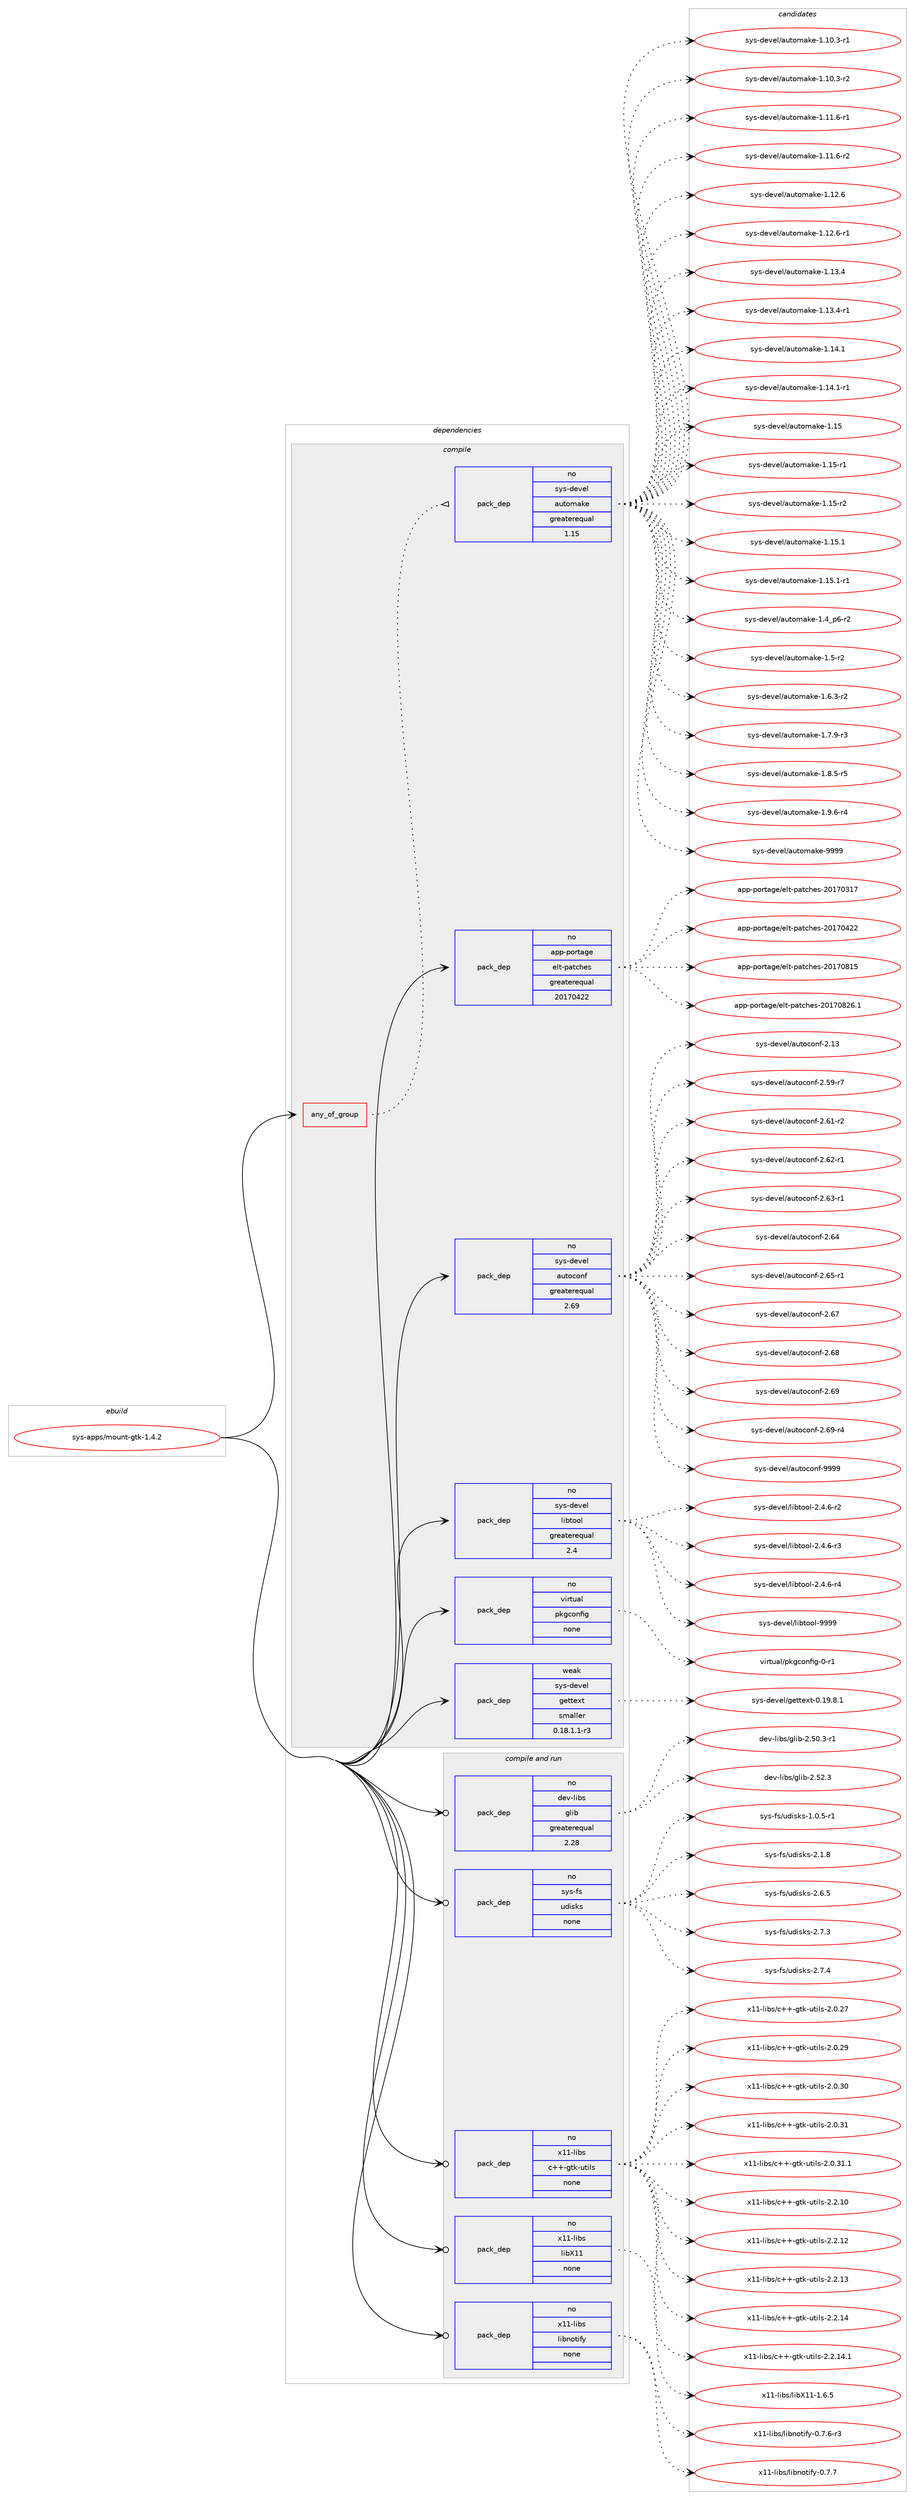 digraph prolog {

# *************
# Graph options
# *************

newrank=true;
concentrate=true;
compound=true;
graph [rankdir=LR,fontname=Helvetica,fontsize=10,ranksep=1.5];#, ranksep=2.5, nodesep=0.2];
edge  [arrowhead=vee];
node  [fontname=Helvetica,fontsize=10];

# **********
# The ebuild
# **********

subgraph cluster_leftcol {
color=gray;
rank=same;
label=<<i>ebuild</i>>;
id [label="sys-apps/mount-gtk-1.4.2", color=red, width=4, href="../sys-apps/mount-gtk-1.4.2.svg"];
}

# ****************
# The dependencies
# ****************

subgraph cluster_midcol {
color=gray;
label=<<i>dependencies</i>>;
subgraph cluster_compile {
fillcolor="#eeeeee";
style=filled;
label=<<i>compile</i>>;
subgraph any7861 {
dependency470559 [label=<<TABLE BORDER="0" CELLBORDER="1" CELLSPACING="0" CELLPADDING="4"><TR><TD CELLPADDING="10">any_of_group</TD></TR></TABLE>>, shape=none, color=red];subgraph pack349152 {
dependency470560 [label=<<TABLE BORDER="0" CELLBORDER="1" CELLSPACING="0" CELLPADDING="4" WIDTH="220"><TR><TD ROWSPAN="6" CELLPADDING="30">pack_dep</TD></TR><TR><TD WIDTH="110">no</TD></TR><TR><TD>sys-devel</TD></TR><TR><TD>automake</TD></TR><TR><TD>greaterequal</TD></TR><TR><TD>1.15</TD></TR></TABLE>>, shape=none, color=blue];
}
dependency470559:e -> dependency470560:w [weight=20,style="dotted",arrowhead="oinv"];
}
id:e -> dependency470559:w [weight=20,style="solid",arrowhead="vee"];
subgraph pack349153 {
dependency470561 [label=<<TABLE BORDER="0" CELLBORDER="1" CELLSPACING="0" CELLPADDING="4" WIDTH="220"><TR><TD ROWSPAN="6" CELLPADDING="30">pack_dep</TD></TR><TR><TD WIDTH="110">no</TD></TR><TR><TD>app-portage</TD></TR><TR><TD>elt-patches</TD></TR><TR><TD>greaterequal</TD></TR><TR><TD>20170422</TD></TR></TABLE>>, shape=none, color=blue];
}
id:e -> dependency470561:w [weight=20,style="solid",arrowhead="vee"];
subgraph pack349154 {
dependency470562 [label=<<TABLE BORDER="0" CELLBORDER="1" CELLSPACING="0" CELLPADDING="4" WIDTH="220"><TR><TD ROWSPAN="6" CELLPADDING="30">pack_dep</TD></TR><TR><TD WIDTH="110">no</TD></TR><TR><TD>sys-devel</TD></TR><TR><TD>autoconf</TD></TR><TR><TD>greaterequal</TD></TR><TR><TD>2.69</TD></TR></TABLE>>, shape=none, color=blue];
}
id:e -> dependency470562:w [weight=20,style="solid",arrowhead="vee"];
subgraph pack349155 {
dependency470563 [label=<<TABLE BORDER="0" CELLBORDER="1" CELLSPACING="0" CELLPADDING="4" WIDTH="220"><TR><TD ROWSPAN="6" CELLPADDING="30">pack_dep</TD></TR><TR><TD WIDTH="110">no</TD></TR><TR><TD>sys-devel</TD></TR><TR><TD>libtool</TD></TR><TR><TD>greaterequal</TD></TR><TR><TD>2.4</TD></TR></TABLE>>, shape=none, color=blue];
}
id:e -> dependency470563:w [weight=20,style="solid",arrowhead="vee"];
subgraph pack349156 {
dependency470564 [label=<<TABLE BORDER="0" CELLBORDER="1" CELLSPACING="0" CELLPADDING="4" WIDTH="220"><TR><TD ROWSPAN="6" CELLPADDING="30">pack_dep</TD></TR><TR><TD WIDTH="110">no</TD></TR><TR><TD>virtual</TD></TR><TR><TD>pkgconfig</TD></TR><TR><TD>none</TD></TR><TR><TD></TD></TR></TABLE>>, shape=none, color=blue];
}
id:e -> dependency470564:w [weight=20,style="solid",arrowhead="vee"];
subgraph pack349157 {
dependency470565 [label=<<TABLE BORDER="0" CELLBORDER="1" CELLSPACING="0" CELLPADDING="4" WIDTH="220"><TR><TD ROWSPAN="6" CELLPADDING="30">pack_dep</TD></TR><TR><TD WIDTH="110">weak</TD></TR><TR><TD>sys-devel</TD></TR><TR><TD>gettext</TD></TR><TR><TD>smaller</TD></TR><TR><TD>0.18.1.1-r3</TD></TR></TABLE>>, shape=none, color=blue];
}
id:e -> dependency470565:w [weight=20,style="solid",arrowhead="vee"];
}
subgraph cluster_compileandrun {
fillcolor="#eeeeee";
style=filled;
label=<<i>compile and run</i>>;
subgraph pack349158 {
dependency470566 [label=<<TABLE BORDER="0" CELLBORDER="1" CELLSPACING="0" CELLPADDING="4" WIDTH="220"><TR><TD ROWSPAN="6" CELLPADDING="30">pack_dep</TD></TR><TR><TD WIDTH="110">no</TD></TR><TR><TD>dev-libs</TD></TR><TR><TD>glib</TD></TR><TR><TD>greaterequal</TD></TR><TR><TD>2.28</TD></TR></TABLE>>, shape=none, color=blue];
}
id:e -> dependency470566:w [weight=20,style="solid",arrowhead="odotvee"];
subgraph pack349159 {
dependency470567 [label=<<TABLE BORDER="0" CELLBORDER="1" CELLSPACING="0" CELLPADDING="4" WIDTH="220"><TR><TD ROWSPAN="6" CELLPADDING="30">pack_dep</TD></TR><TR><TD WIDTH="110">no</TD></TR><TR><TD>sys-fs</TD></TR><TR><TD>udisks</TD></TR><TR><TD>none</TD></TR><TR><TD></TD></TR></TABLE>>, shape=none, color=blue];
}
id:e -> dependency470567:w [weight=20,style="solid",arrowhead="odotvee"];
subgraph pack349160 {
dependency470568 [label=<<TABLE BORDER="0" CELLBORDER="1" CELLSPACING="0" CELLPADDING="4" WIDTH="220"><TR><TD ROWSPAN="6" CELLPADDING="30">pack_dep</TD></TR><TR><TD WIDTH="110">no</TD></TR><TR><TD>x11-libs</TD></TR><TR><TD>c++-gtk-utils</TD></TR><TR><TD>none</TD></TR><TR><TD></TD></TR></TABLE>>, shape=none, color=blue];
}
id:e -> dependency470568:w [weight=20,style="solid",arrowhead="odotvee"];
subgraph pack349161 {
dependency470569 [label=<<TABLE BORDER="0" CELLBORDER="1" CELLSPACING="0" CELLPADDING="4" WIDTH="220"><TR><TD ROWSPAN="6" CELLPADDING="30">pack_dep</TD></TR><TR><TD WIDTH="110">no</TD></TR><TR><TD>x11-libs</TD></TR><TR><TD>libX11</TD></TR><TR><TD>none</TD></TR><TR><TD></TD></TR></TABLE>>, shape=none, color=blue];
}
id:e -> dependency470569:w [weight=20,style="solid",arrowhead="odotvee"];
subgraph pack349162 {
dependency470570 [label=<<TABLE BORDER="0" CELLBORDER="1" CELLSPACING="0" CELLPADDING="4" WIDTH="220"><TR><TD ROWSPAN="6" CELLPADDING="30">pack_dep</TD></TR><TR><TD WIDTH="110">no</TD></TR><TR><TD>x11-libs</TD></TR><TR><TD>libnotify</TD></TR><TR><TD>none</TD></TR><TR><TD></TD></TR></TABLE>>, shape=none, color=blue];
}
id:e -> dependency470570:w [weight=20,style="solid",arrowhead="odotvee"];
}
subgraph cluster_run {
fillcolor="#eeeeee";
style=filled;
label=<<i>run</i>>;
}
}

# **************
# The candidates
# **************

subgraph cluster_choices {
rank=same;
color=gray;
label=<<i>candidates</i>>;

subgraph choice349152 {
color=black;
nodesep=1;
choice11512111545100101118101108479711711611110997107101454946494846514511449 [label="sys-devel/automake-1.10.3-r1", color=red, width=4,href="../sys-devel/automake-1.10.3-r1.svg"];
choice11512111545100101118101108479711711611110997107101454946494846514511450 [label="sys-devel/automake-1.10.3-r2", color=red, width=4,href="../sys-devel/automake-1.10.3-r2.svg"];
choice11512111545100101118101108479711711611110997107101454946494946544511449 [label="sys-devel/automake-1.11.6-r1", color=red, width=4,href="../sys-devel/automake-1.11.6-r1.svg"];
choice11512111545100101118101108479711711611110997107101454946494946544511450 [label="sys-devel/automake-1.11.6-r2", color=red, width=4,href="../sys-devel/automake-1.11.6-r2.svg"];
choice1151211154510010111810110847971171161111099710710145494649504654 [label="sys-devel/automake-1.12.6", color=red, width=4,href="../sys-devel/automake-1.12.6.svg"];
choice11512111545100101118101108479711711611110997107101454946495046544511449 [label="sys-devel/automake-1.12.6-r1", color=red, width=4,href="../sys-devel/automake-1.12.6-r1.svg"];
choice1151211154510010111810110847971171161111099710710145494649514652 [label="sys-devel/automake-1.13.4", color=red, width=4,href="../sys-devel/automake-1.13.4.svg"];
choice11512111545100101118101108479711711611110997107101454946495146524511449 [label="sys-devel/automake-1.13.4-r1", color=red, width=4,href="../sys-devel/automake-1.13.4-r1.svg"];
choice1151211154510010111810110847971171161111099710710145494649524649 [label="sys-devel/automake-1.14.1", color=red, width=4,href="../sys-devel/automake-1.14.1.svg"];
choice11512111545100101118101108479711711611110997107101454946495246494511449 [label="sys-devel/automake-1.14.1-r1", color=red, width=4,href="../sys-devel/automake-1.14.1-r1.svg"];
choice115121115451001011181011084797117116111109971071014549464953 [label="sys-devel/automake-1.15", color=red, width=4,href="../sys-devel/automake-1.15.svg"];
choice1151211154510010111810110847971171161111099710710145494649534511449 [label="sys-devel/automake-1.15-r1", color=red, width=4,href="../sys-devel/automake-1.15-r1.svg"];
choice1151211154510010111810110847971171161111099710710145494649534511450 [label="sys-devel/automake-1.15-r2", color=red, width=4,href="../sys-devel/automake-1.15-r2.svg"];
choice1151211154510010111810110847971171161111099710710145494649534649 [label="sys-devel/automake-1.15.1", color=red, width=4,href="../sys-devel/automake-1.15.1.svg"];
choice11512111545100101118101108479711711611110997107101454946495346494511449 [label="sys-devel/automake-1.15.1-r1", color=red, width=4,href="../sys-devel/automake-1.15.1-r1.svg"];
choice115121115451001011181011084797117116111109971071014549465295112544511450 [label="sys-devel/automake-1.4_p6-r2", color=red, width=4,href="../sys-devel/automake-1.4_p6-r2.svg"];
choice11512111545100101118101108479711711611110997107101454946534511450 [label="sys-devel/automake-1.5-r2", color=red, width=4,href="../sys-devel/automake-1.5-r2.svg"];
choice115121115451001011181011084797117116111109971071014549465446514511450 [label="sys-devel/automake-1.6.3-r2", color=red, width=4,href="../sys-devel/automake-1.6.3-r2.svg"];
choice115121115451001011181011084797117116111109971071014549465546574511451 [label="sys-devel/automake-1.7.9-r3", color=red, width=4,href="../sys-devel/automake-1.7.9-r3.svg"];
choice115121115451001011181011084797117116111109971071014549465646534511453 [label="sys-devel/automake-1.8.5-r5", color=red, width=4,href="../sys-devel/automake-1.8.5-r5.svg"];
choice115121115451001011181011084797117116111109971071014549465746544511452 [label="sys-devel/automake-1.9.6-r4", color=red, width=4,href="../sys-devel/automake-1.9.6-r4.svg"];
choice115121115451001011181011084797117116111109971071014557575757 [label="sys-devel/automake-9999", color=red, width=4,href="../sys-devel/automake-9999.svg"];
dependency470560:e -> choice11512111545100101118101108479711711611110997107101454946494846514511449:w [style=dotted,weight="100"];
dependency470560:e -> choice11512111545100101118101108479711711611110997107101454946494846514511450:w [style=dotted,weight="100"];
dependency470560:e -> choice11512111545100101118101108479711711611110997107101454946494946544511449:w [style=dotted,weight="100"];
dependency470560:e -> choice11512111545100101118101108479711711611110997107101454946494946544511450:w [style=dotted,weight="100"];
dependency470560:e -> choice1151211154510010111810110847971171161111099710710145494649504654:w [style=dotted,weight="100"];
dependency470560:e -> choice11512111545100101118101108479711711611110997107101454946495046544511449:w [style=dotted,weight="100"];
dependency470560:e -> choice1151211154510010111810110847971171161111099710710145494649514652:w [style=dotted,weight="100"];
dependency470560:e -> choice11512111545100101118101108479711711611110997107101454946495146524511449:w [style=dotted,weight="100"];
dependency470560:e -> choice1151211154510010111810110847971171161111099710710145494649524649:w [style=dotted,weight="100"];
dependency470560:e -> choice11512111545100101118101108479711711611110997107101454946495246494511449:w [style=dotted,weight="100"];
dependency470560:e -> choice115121115451001011181011084797117116111109971071014549464953:w [style=dotted,weight="100"];
dependency470560:e -> choice1151211154510010111810110847971171161111099710710145494649534511449:w [style=dotted,weight="100"];
dependency470560:e -> choice1151211154510010111810110847971171161111099710710145494649534511450:w [style=dotted,weight="100"];
dependency470560:e -> choice1151211154510010111810110847971171161111099710710145494649534649:w [style=dotted,weight="100"];
dependency470560:e -> choice11512111545100101118101108479711711611110997107101454946495346494511449:w [style=dotted,weight="100"];
dependency470560:e -> choice115121115451001011181011084797117116111109971071014549465295112544511450:w [style=dotted,weight="100"];
dependency470560:e -> choice11512111545100101118101108479711711611110997107101454946534511450:w [style=dotted,weight="100"];
dependency470560:e -> choice115121115451001011181011084797117116111109971071014549465446514511450:w [style=dotted,weight="100"];
dependency470560:e -> choice115121115451001011181011084797117116111109971071014549465546574511451:w [style=dotted,weight="100"];
dependency470560:e -> choice115121115451001011181011084797117116111109971071014549465646534511453:w [style=dotted,weight="100"];
dependency470560:e -> choice115121115451001011181011084797117116111109971071014549465746544511452:w [style=dotted,weight="100"];
dependency470560:e -> choice115121115451001011181011084797117116111109971071014557575757:w [style=dotted,weight="100"];
}
subgraph choice349153 {
color=black;
nodesep=1;
choice97112112451121111141169710310147101108116451129711699104101115455048495548514955 [label="app-portage/elt-patches-20170317", color=red, width=4,href="../app-portage/elt-patches-20170317.svg"];
choice97112112451121111141169710310147101108116451129711699104101115455048495548525050 [label="app-portage/elt-patches-20170422", color=red, width=4,href="../app-portage/elt-patches-20170422.svg"];
choice97112112451121111141169710310147101108116451129711699104101115455048495548564953 [label="app-portage/elt-patches-20170815", color=red, width=4,href="../app-portage/elt-patches-20170815.svg"];
choice971121124511211111411697103101471011081164511297116991041011154550484955485650544649 [label="app-portage/elt-patches-20170826.1", color=red, width=4,href="../app-portage/elt-patches-20170826.1.svg"];
dependency470561:e -> choice97112112451121111141169710310147101108116451129711699104101115455048495548514955:w [style=dotted,weight="100"];
dependency470561:e -> choice97112112451121111141169710310147101108116451129711699104101115455048495548525050:w [style=dotted,weight="100"];
dependency470561:e -> choice97112112451121111141169710310147101108116451129711699104101115455048495548564953:w [style=dotted,weight="100"];
dependency470561:e -> choice971121124511211111411697103101471011081164511297116991041011154550484955485650544649:w [style=dotted,weight="100"];
}
subgraph choice349154 {
color=black;
nodesep=1;
choice115121115451001011181011084797117116111991111101024550464951 [label="sys-devel/autoconf-2.13", color=red, width=4,href="../sys-devel/autoconf-2.13.svg"];
choice1151211154510010111810110847971171161119911111010245504653574511455 [label="sys-devel/autoconf-2.59-r7", color=red, width=4,href="../sys-devel/autoconf-2.59-r7.svg"];
choice1151211154510010111810110847971171161119911111010245504654494511450 [label="sys-devel/autoconf-2.61-r2", color=red, width=4,href="../sys-devel/autoconf-2.61-r2.svg"];
choice1151211154510010111810110847971171161119911111010245504654504511449 [label="sys-devel/autoconf-2.62-r1", color=red, width=4,href="../sys-devel/autoconf-2.62-r1.svg"];
choice1151211154510010111810110847971171161119911111010245504654514511449 [label="sys-devel/autoconf-2.63-r1", color=red, width=4,href="../sys-devel/autoconf-2.63-r1.svg"];
choice115121115451001011181011084797117116111991111101024550465452 [label="sys-devel/autoconf-2.64", color=red, width=4,href="../sys-devel/autoconf-2.64.svg"];
choice1151211154510010111810110847971171161119911111010245504654534511449 [label="sys-devel/autoconf-2.65-r1", color=red, width=4,href="../sys-devel/autoconf-2.65-r1.svg"];
choice115121115451001011181011084797117116111991111101024550465455 [label="sys-devel/autoconf-2.67", color=red, width=4,href="../sys-devel/autoconf-2.67.svg"];
choice115121115451001011181011084797117116111991111101024550465456 [label="sys-devel/autoconf-2.68", color=red, width=4,href="../sys-devel/autoconf-2.68.svg"];
choice115121115451001011181011084797117116111991111101024550465457 [label="sys-devel/autoconf-2.69", color=red, width=4,href="../sys-devel/autoconf-2.69.svg"];
choice1151211154510010111810110847971171161119911111010245504654574511452 [label="sys-devel/autoconf-2.69-r4", color=red, width=4,href="../sys-devel/autoconf-2.69-r4.svg"];
choice115121115451001011181011084797117116111991111101024557575757 [label="sys-devel/autoconf-9999", color=red, width=4,href="../sys-devel/autoconf-9999.svg"];
dependency470562:e -> choice115121115451001011181011084797117116111991111101024550464951:w [style=dotted,weight="100"];
dependency470562:e -> choice1151211154510010111810110847971171161119911111010245504653574511455:w [style=dotted,weight="100"];
dependency470562:e -> choice1151211154510010111810110847971171161119911111010245504654494511450:w [style=dotted,weight="100"];
dependency470562:e -> choice1151211154510010111810110847971171161119911111010245504654504511449:w [style=dotted,weight="100"];
dependency470562:e -> choice1151211154510010111810110847971171161119911111010245504654514511449:w [style=dotted,weight="100"];
dependency470562:e -> choice115121115451001011181011084797117116111991111101024550465452:w [style=dotted,weight="100"];
dependency470562:e -> choice1151211154510010111810110847971171161119911111010245504654534511449:w [style=dotted,weight="100"];
dependency470562:e -> choice115121115451001011181011084797117116111991111101024550465455:w [style=dotted,weight="100"];
dependency470562:e -> choice115121115451001011181011084797117116111991111101024550465456:w [style=dotted,weight="100"];
dependency470562:e -> choice115121115451001011181011084797117116111991111101024550465457:w [style=dotted,weight="100"];
dependency470562:e -> choice1151211154510010111810110847971171161119911111010245504654574511452:w [style=dotted,weight="100"];
dependency470562:e -> choice115121115451001011181011084797117116111991111101024557575757:w [style=dotted,weight="100"];
}
subgraph choice349155 {
color=black;
nodesep=1;
choice1151211154510010111810110847108105981161111111084550465246544511450 [label="sys-devel/libtool-2.4.6-r2", color=red, width=4,href="../sys-devel/libtool-2.4.6-r2.svg"];
choice1151211154510010111810110847108105981161111111084550465246544511451 [label="sys-devel/libtool-2.4.6-r3", color=red, width=4,href="../sys-devel/libtool-2.4.6-r3.svg"];
choice1151211154510010111810110847108105981161111111084550465246544511452 [label="sys-devel/libtool-2.4.6-r4", color=red, width=4,href="../sys-devel/libtool-2.4.6-r4.svg"];
choice1151211154510010111810110847108105981161111111084557575757 [label="sys-devel/libtool-9999", color=red, width=4,href="../sys-devel/libtool-9999.svg"];
dependency470563:e -> choice1151211154510010111810110847108105981161111111084550465246544511450:w [style=dotted,weight="100"];
dependency470563:e -> choice1151211154510010111810110847108105981161111111084550465246544511451:w [style=dotted,weight="100"];
dependency470563:e -> choice1151211154510010111810110847108105981161111111084550465246544511452:w [style=dotted,weight="100"];
dependency470563:e -> choice1151211154510010111810110847108105981161111111084557575757:w [style=dotted,weight="100"];
}
subgraph choice349156 {
color=black;
nodesep=1;
choice11810511411611797108471121071039911111010210510345484511449 [label="virtual/pkgconfig-0-r1", color=red, width=4,href="../virtual/pkgconfig-0-r1.svg"];
dependency470564:e -> choice11810511411611797108471121071039911111010210510345484511449:w [style=dotted,weight="100"];
}
subgraph choice349157 {
color=black;
nodesep=1;
choice1151211154510010111810110847103101116116101120116454846495746564649 [label="sys-devel/gettext-0.19.8.1", color=red, width=4,href="../sys-devel/gettext-0.19.8.1.svg"];
dependency470565:e -> choice1151211154510010111810110847103101116116101120116454846495746564649:w [style=dotted,weight="100"];
}
subgraph choice349158 {
color=black;
nodesep=1;
choice10010111845108105981154710310810598455046534846514511449 [label="dev-libs/glib-2.50.3-r1", color=red, width=4,href="../dev-libs/glib-2.50.3-r1.svg"];
choice1001011184510810598115471031081059845504653504651 [label="dev-libs/glib-2.52.3", color=red, width=4,href="../dev-libs/glib-2.52.3.svg"];
dependency470566:e -> choice10010111845108105981154710310810598455046534846514511449:w [style=dotted,weight="100"];
dependency470566:e -> choice1001011184510810598115471031081059845504653504651:w [style=dotted,weight="100"];
}
subgraph choice349159 {
color=black;
nodesep=1;
choice11512111545102115471171001051151071154549464846534511449 [label="sys-fs/udisks-1.0.5-r1", color=red, width=4,href="../sys-fs/udisks-1.0.5-r1.svg"];
choice1151211154510211547117100105115107115455046494656 [label="sys-fs/udisks-2.1.8", color=red, width=4,href="../sys-fs/udisks-2.1.8.svg"];
choice1151211154510211547117100105115107115455046544653 [label="sys-fs/udisks-2.6.5", color=red, width=4,href="../sys-fs/udisks-2.6.5.svg"];
choice1151211154510211547117100105115107115455046554651 [label="sys-fs/udisks-2.7.3", color=red, width=4,href="../sys-fs/udisks-2.7.3.svg"];
choice1151211154510211547117100105115107115455046554652 [label="sys-fs/udisks-2.7.4", color=red, width=4,href="../sys-fs/udisks-2.7.4.svg"];
dependency470567:e -> choice11512111545102115471171001051151071154549464846534511449:w [style=dotted,weight="100"];
dependency470567:e -> choice1151211154510211547117100105115107115455046494656:w [style=dotted,weight="100"];
dependency470567:e -> choice1151211154510211547117100105115107115455046544653:w [style=dotted,weight="100"];
dependency470567:e -> choice1151211154510211547117100105115107115455046554651:w [style=dotted,weight="100"];
dependency470567:e -> choice1151211154510211547117100105115107115455046554652:w [style=dotted,weight="100"];
}
subgraph choice349160 {
color=black;
nodesep=1;
choice1204949451081059811547994343451031161074511711610510811545504648465055 [label="x11-libs/c++-gtk-utils-2.0.27", color=red, width=4,href="../x11-libs/c++-gtk-utils-2.0.27.svg"];
choice1204949451081059811547994343451031161074511711610510811545504648465057 [label="x11-libs/c++-gtk-utils-2.0.29", color=red, width=4,href="../x11-libs/c++-gtk-utils-2.0.29.svg"];
choice1204949451081059811547994343451031161074511711610510811545504648465148 [label="x11-libs/c++-gtk-utils-2.0.30", color=red, width=4,href="../x11-libs/c++-gtk-utils-2.0.30.svg"];
choice1204949451081059811547994343451031161074511711610510811545504648465149 [label="x11-libs/c++-gtk-utils-2.0.31", color=red, width=4,href="../x11-libs/c++-gtk-utils-2.0.31.svg"];
choice12049494510810598115479943434510311610745117116105108115455046484651494649 [label="x11-libs/c++-gtk-utils-2.0.31.1", color=red, width=4,href="../x11-libs/c++-gtk-utils-2.0.31.1.svg"];
choice1204949451081059811547994343451031161074511711610510811545504650464948 [label="x11-libs/c++-gtk-utils-2.2.10", color=red, width=4,href="../x11-libs/c++-gtk-utils-2.2.10.svg"];
choice1204949451081059811547994343451031161074511711610510811545504650464950 [label="x11-libs/c++-gtk-utils-2.2.12", color=red, width=4,href="../x11-libs/c++-gtk-utils-2.2.12.svg"];
choice1204949451081059811547994343451031161074511711610510811545504650464951 [label="x11-libs/c++-gtk-utils-2.2.13", color=red, width=4,href="../x11-libs/c++-gtk-utils-2.2.13.svg"];
choice1204949451081059811547994343451031161074511711610510811545504650464952 [label="x11-libs/c++-gtk-utils-2.2.14", color=red, width=4,href="../x11-libs/c++-gtk-utils-2.2.14.svg"];
choice12049494510810598115479943434510311610745117116105108115455046504649524649 [label="x11-libs/c++-gtk-utils-2.2.14.1", color=red, width=4,href="../x11-libs/c++-gtk-utils-2.2.14.1.svg"];
dependency470568:e -> choice1204949451081059811547994343451031161074511711610510811545504648465055:w [style=dotted,weight="100"];
dependency470568:e -> choice1204949451081059811547994343451031161074511711610510811545504648465057:w [style=dotted,weight="100"];
dependency470568:e -> choice1204949451081059811547994343451031161074511711610510811545504648465148:w [style=dotted,weight="100"];
dependency470568:e -> choice1204949451081059811547994343451031161074511711610510811545504648465149:w [style=dotted,weight="100"];
dependency470568:e -> choice12049494510810598115479943434510311610745117116105108115455046484651494649:w [style=dotted,weight="100"];
dependency470568:e -> choice1204949451081059811547994343451031161074511711610510811545504650464948:w [style=dotted,weight="100"];
dependency470568:e -> choice1204949451081059811547994343451031161074511711610510811545504650464950:w [style=dotted,weight="100"];
dependency470568:e -> choice1204949451081059811547994343451031161074511711610510811545504650464951:w [style=dotted,weight="100"];
dependency470568:e -> choice1204949451081059811547994343451031161074511711610510811545504650464952:w [style=dotted,weight="100"];
dependency470568:e -> choice12049494510810598115479943434510311610745117116105108115455046504649524649:w [style=dotted,weight="100"];
}
subgraph choice349161 {
color=black;
nodesep=1;
choice120494945108105981154710810598884949454946544653 [label="x11-libs/libX11-1.6.5", color=red, width=4,href="../x11-libs/libX11-1.6.5.svg"];
dependency470569:e -> choice120494945108105981154710810598884949454946544653:w [style=dotted,weight="100"];
}
subgraph choice349162 {
color=black;
nodesep=1;
choice1204949451081059811547108105981101111161051021214548465546544511451 [label="x11-libs/libnotify-0.7.6-r3", color=red, width=4,href="../x11-libs/libnotify-0.7.6-r3.svg"];
choice120494945108105981154710810598110111116105102121454846554655 [label="x11-libs/libnotify-0.7.7", color=red, width=4,href="../x11-libs/libnotify-0.7.7.svg"];
dependency470570:e -> choice1204949451081059811547108105981101111161051021214548465546544511451:w [style=dotted,weight="100"];
dependency470570:e -> choice120494945108105981154710810598110111116105102121454846554655:w [style=dotted,weight="100"];
}
}

}
